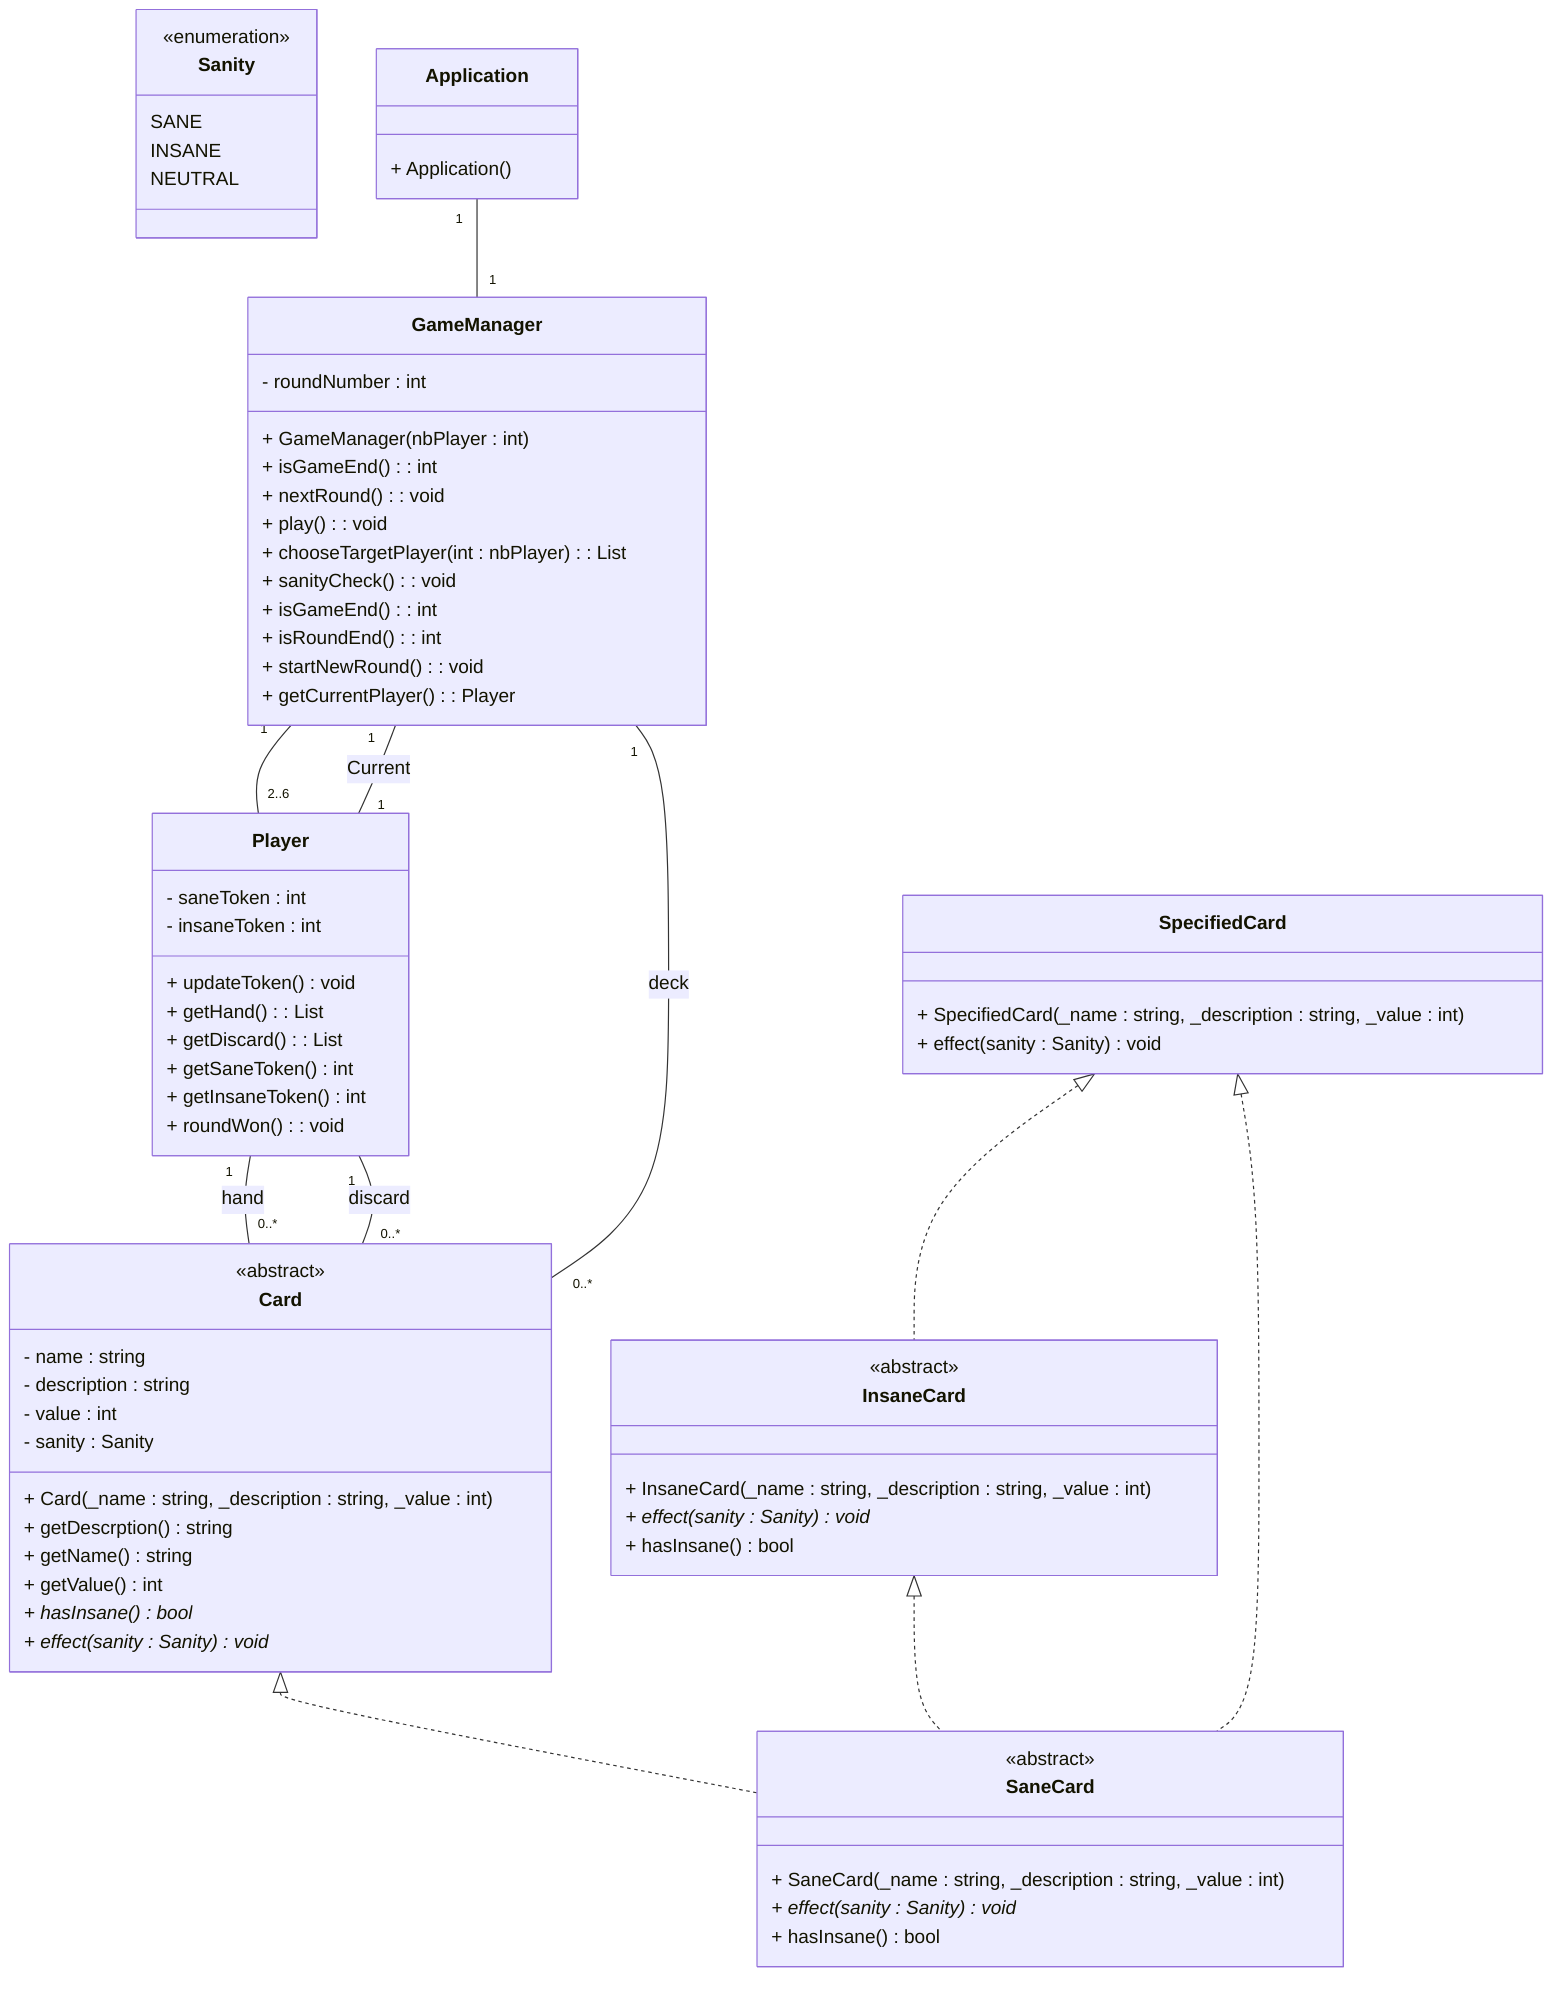 classDiagram
    class Sanity {
    <<enumeration>>
        SANE
        INSANE
        NEUTRAL
    }

    class Card {
    <<abstract>>
        - name : string
        - description : string
        - value : int
        - sanity : Sanity

        + Card(_name : string, _description : string, _value : int)
        + getDescrption() string
        + getName() string
        + getValue() int
        + hasInsane()* bool
        + effect(sanity : Sanity)* void
    }

    class SaneCard {
    <<abstract>>
        + SaneCard(_name : string, _description : string, _value : int)
        + effect(sanity : Sanity)* void
        + hasInsane() bool
    }

    class InsaneCard {
    <<abstract>>
        + InsaneCard(_name : string, _description : string, _value : int)
        + effect(sanity : Sanity)* void
        + hasInsane() bool
    }

    class SpecifiedCard {
        + SpecifiedCard(_name : string, _description : string, _value : int)
        + effect(sanity : Sanity) void
    }

    class GameManager {
        - roundNumber : int

        + GameManager(nbPlayer : int)
        + isGameEnd() : int
        + nextRound() : void
        + play() : void
        + chooseTargetPlayer(int : nbPlayer) : List<Player>
        + sanityCheck() : void
        + isGameEnd() : int
        + isRoundEnd() : int
        + startNewRound() : void
        + getCurrentPlayer() : Player
    }

    class Player {
        - saneToken : int
        - insaneToken : int

        + updateToken() void
        + getHand() : List<Card>
        + getDiscard() : List<Card>
        + getSaneToken() int
        + getInsaneToken() int
        + roundWon() : void
    }

    class Application {
        + Application()
    }

    Card <|.. SaneCard
    InsaneCard <|.. SaneCard
    SpecifiedCard <|.. SaneCard
    SpecifiedCard <|.. InsaneCard
    Player "1" -- "0..*" Card : hand
    Player "1" -- "0..*" Card : discard
    GameManager "1" -- "0..*" Card : deck
    GameManager "1" -- "2..6" Player
    GameManager "1" -- "1" Player : Current
    Application "1" -- "1" GameManager